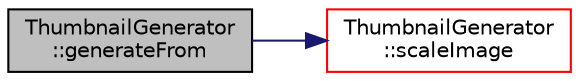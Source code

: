 digraph "ThumbnailGenerator::generateFrom"
{
 // LATEX_PDF_SIZE
  edge [fontname="Helvetica",fontsize="10",labelfontname="Helvetica",labelfontsize="10"];
  node [fontname="Helvetica",fontsize="10",shape=record];
  rankdir="LR";
  Node1 [label="ThumbnailGenerator\l::generateFrom",height=0.2,width=0.4,color="black", fillcolor="grey75", style="filled", fontcolor="black",tooltip=" "];
  Node1 -> Node2 [color="midnightblue",fontsize="10",style="solid",fontname="Helvetica"];
  Node2 [label="ThumbnailGenerator\l::scaleImage",height=0.2,width=0.4,color="red", fillcolor="white", style="filled",URL="$class_thumbnail_generator.html#a5651880e96912ef45d748963f1f291a4",tooltip=" "];
}
